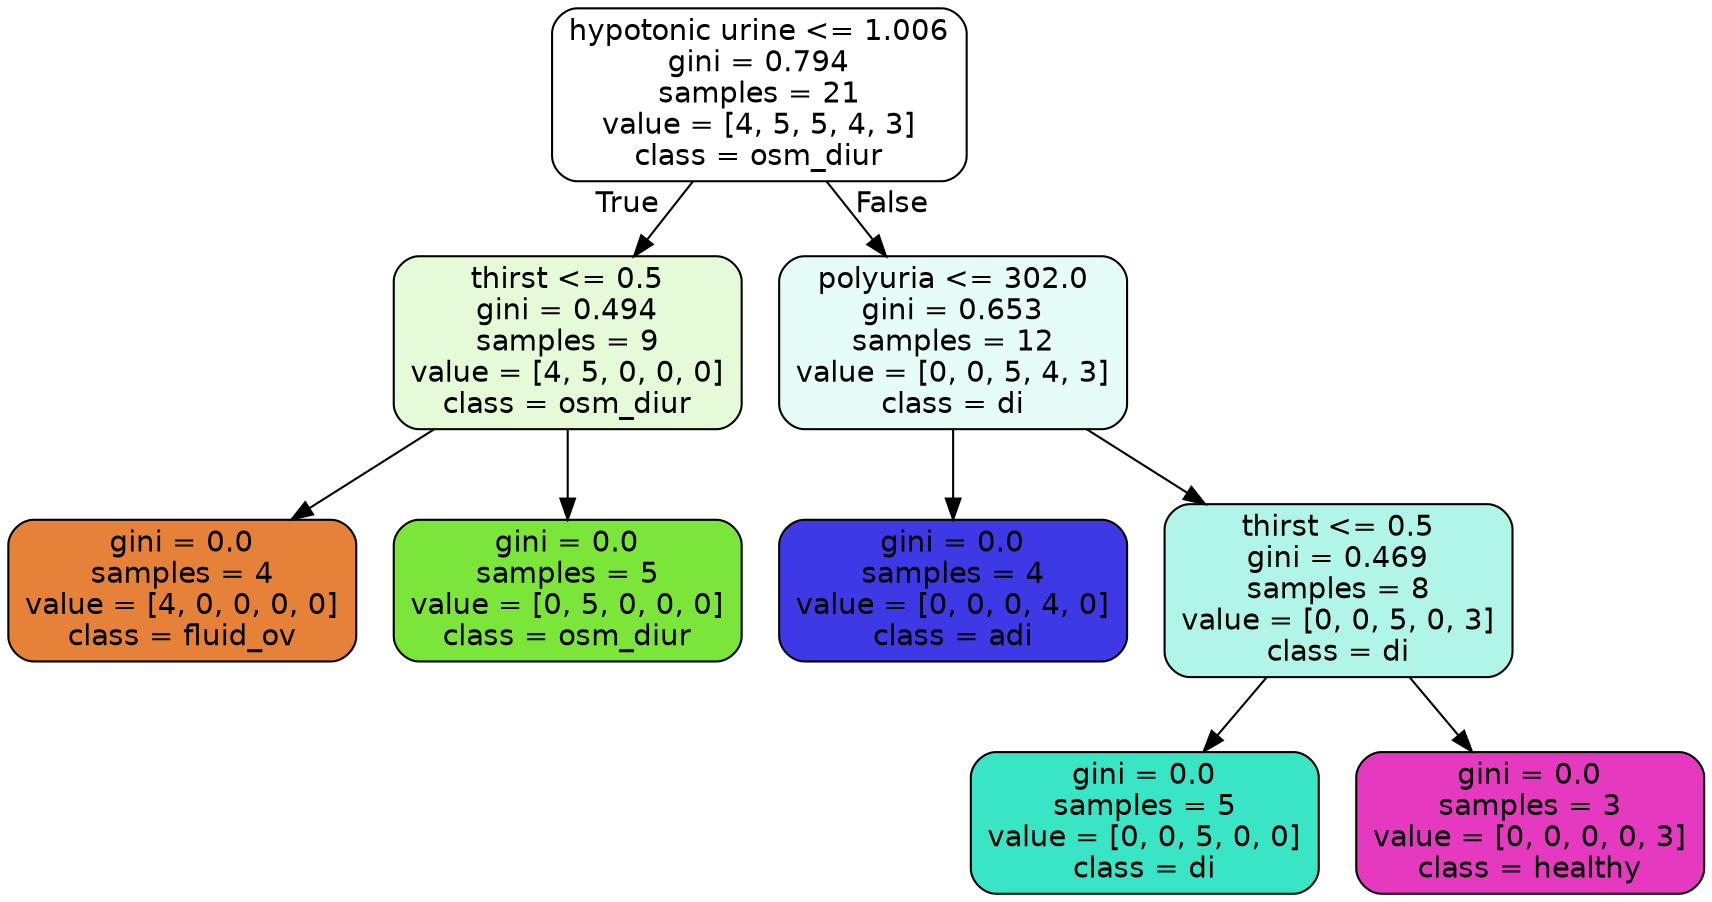 digraph Tree {
node [shape=box, style="filled, rounded", color="black", fontname="helvetica"] ;
edge [fontname="helvetica"] ;
0 [label="hypotonic urine <= 1.006\ngini = 0.794\nsamples = 21\nvalue = [4, 5, 5, 4, 3]\nclass = osm_diur", fillcolor="#ffffff"] ;
1 [label="thirst <= 0.5\ngini = 0.494\nsamples = 9\nvalue = [4, 5, 0, 0, 0]\nclass = osm_diur", fillcolor="#e5fad7"] ;
0 -> 1 [labeldistance=2.5, labelangle=45, headlabel="True"] ;
2 [label="gini = 0.0\nsamples = 4\nvalue = [4, 0, 0, 0, 0]\nclass = fluid_ov", fillcolor="#e58139"] ;
1 -> 2 ;
3 [label="gini = 0.0\nsamples = 5\nvalue = [0, 5, 0, 0, 0]\nclass = osm_diur", fillcolor="#7be539"] ;
1 -> 3 ;
4 [label="polyuria <= 302.0\ngini = 0.653\nsamples = 12\nvalue = [0, 0, 5, 4, 3]\nclass = di", fillcolor="#e6fcf8"] ;
0 -> 4 [labeldistance=2.5, labelangle=-45, headlabel="False"] ;
5 [label="gini = 0.0\nsamples = 4\nvalue = [0, 0, 0, 4, 0]\nclass = adi", fillcolor="#3c39e5"] ;
4 -> 5 ;
6 [label="thirst <= 0.5\ngini = 0.469\nsamples = 8\nvalue = [0, 0, 5, 0, 3]\nclass = di", fillcolor="#b0f5e8"] ;
4 -> 6 ;
7 [label="gini = 0.0\nsamples = 5\nvalue = [0, 0, 5, 0, 0]\nclass = di", fillcolor="#39e5c5"] ;
6 -> 7 ;
8 [label="gini = 0.0\nsamples = 3\nvalue = [0, 0, 0, 0, 3]\nclass = healthy", fillcolor="#e539c0"] ;
6 -> 8 ;
}